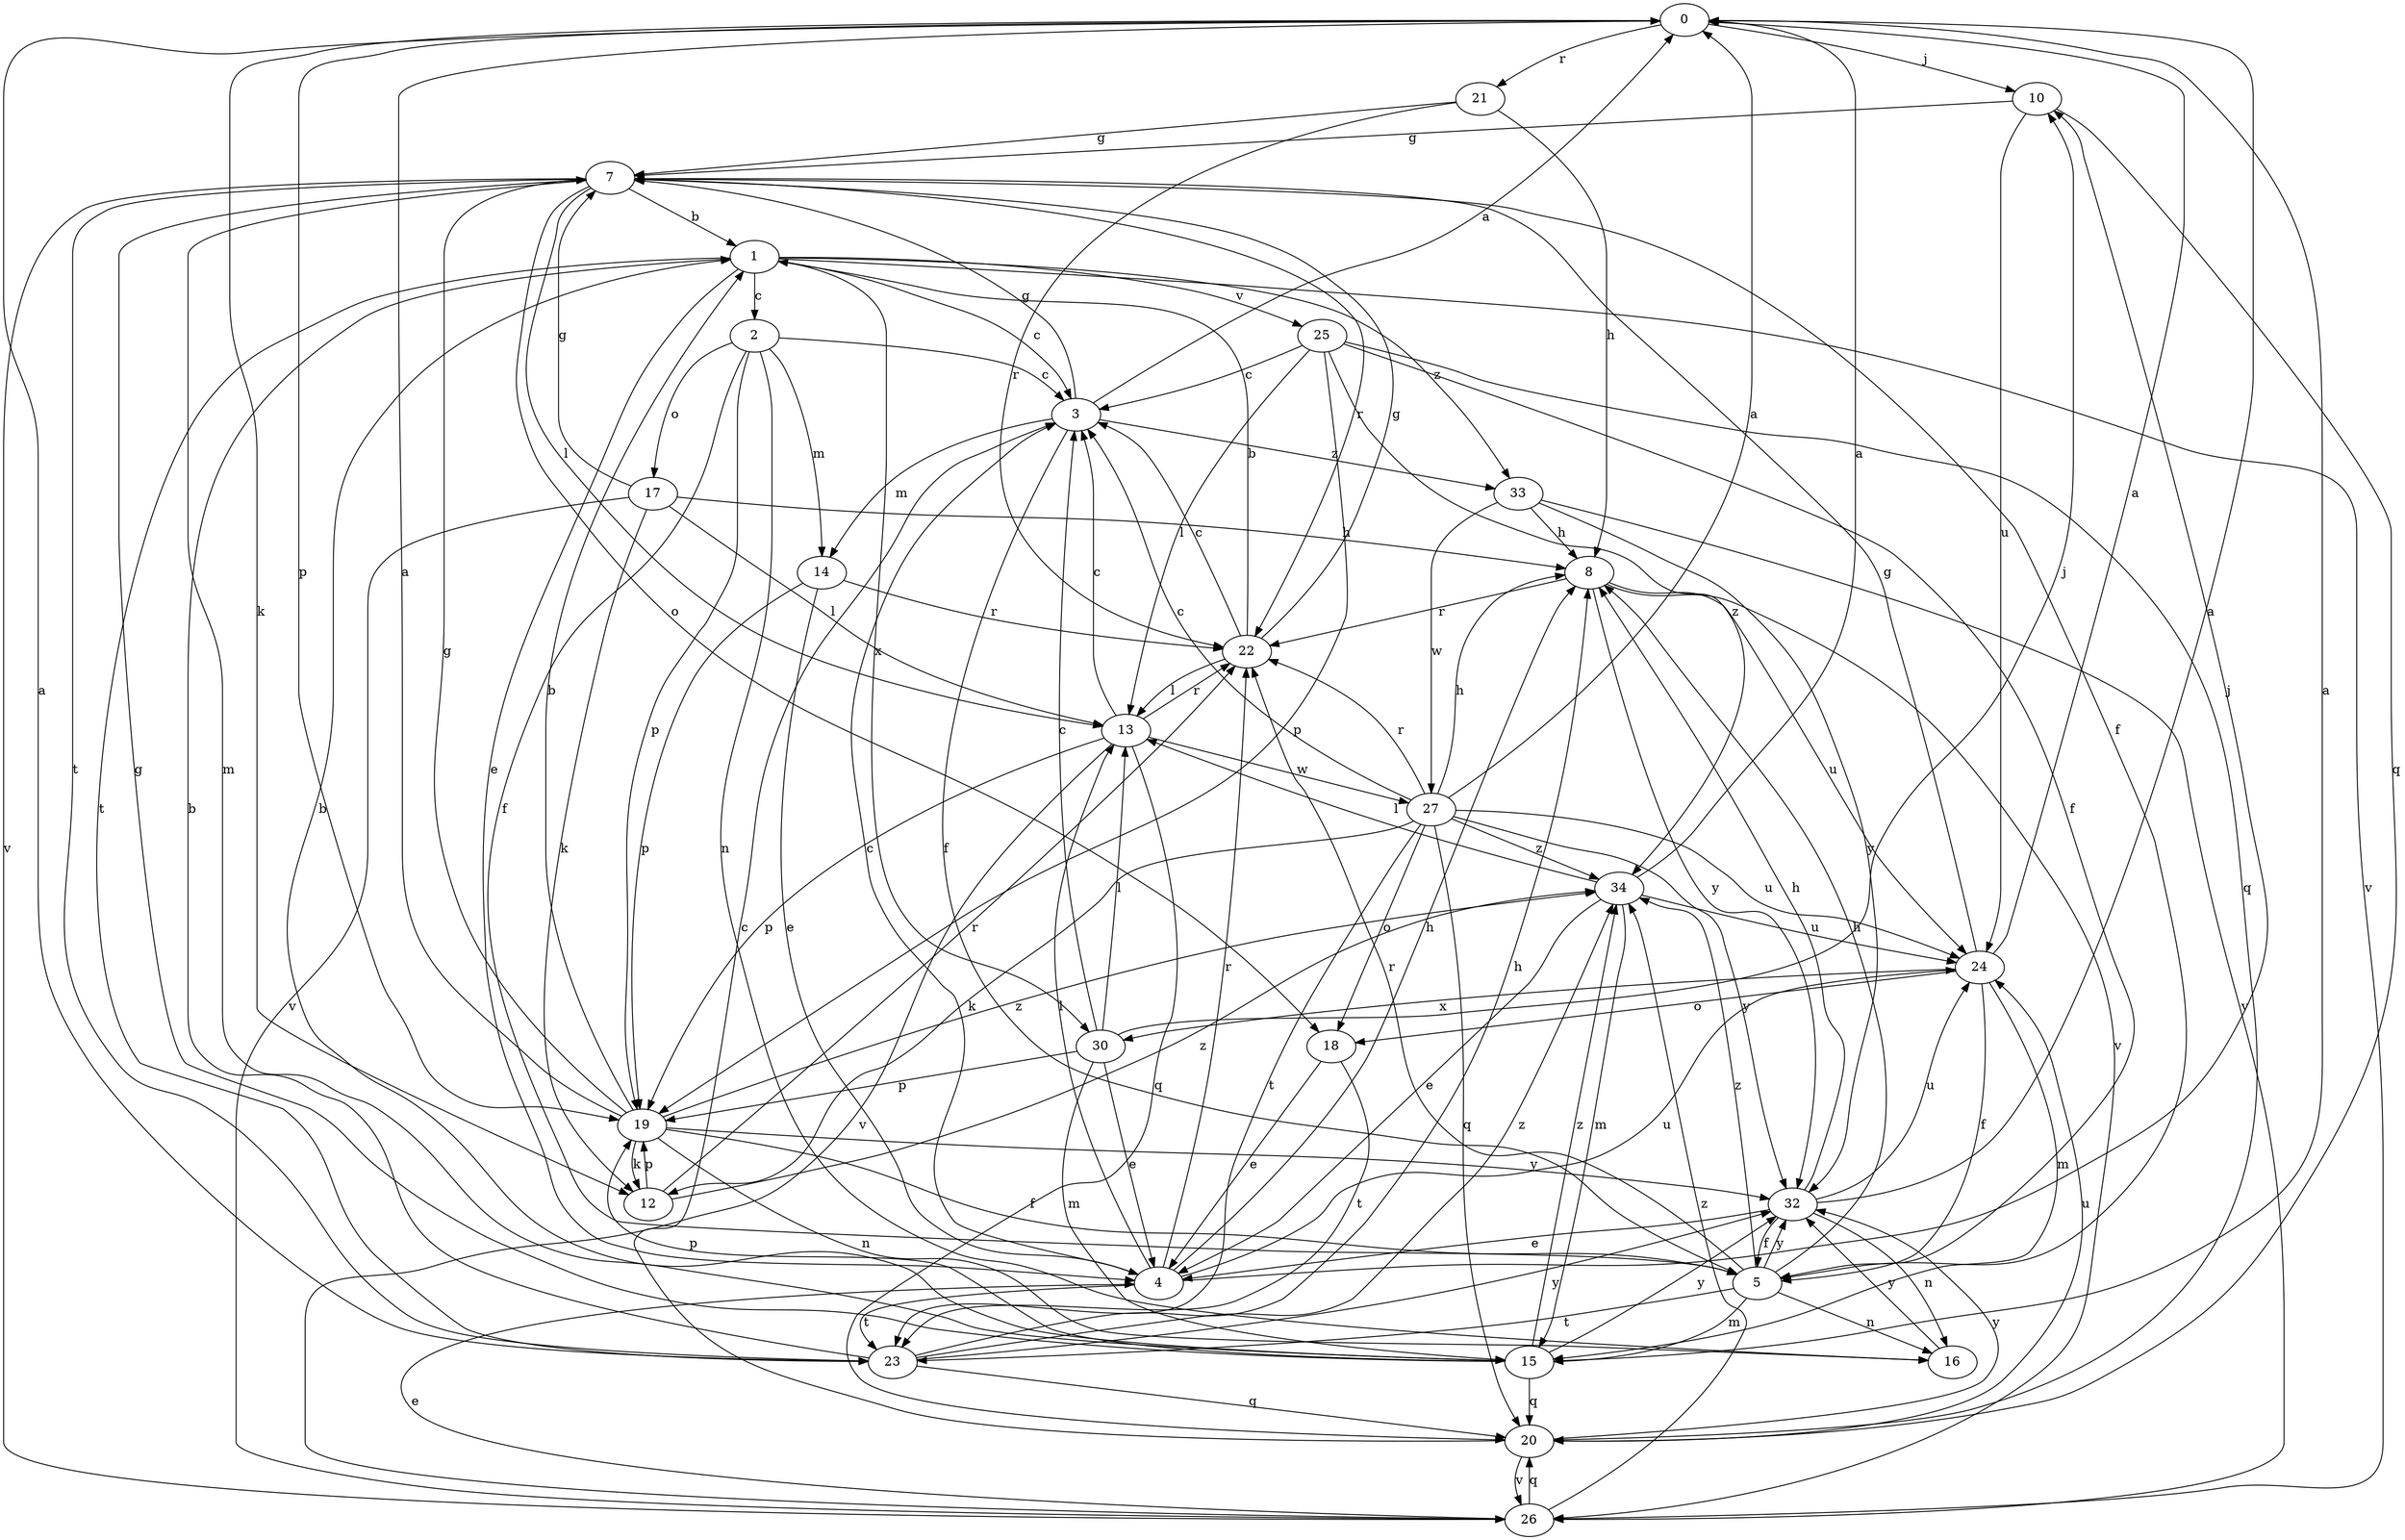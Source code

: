 strict digraph  {
0;
1;
2;
3;
4;
5;
7;
8;
10;
12;
13;
14;
15;
16;
17;
18;
19;
20;
21;
22;
23;
24;
25;
26;
27;
30;
32;
33;
34;
0 -> 10  [label=j];
0 -> 12  [label=k];
0 -> 19  [label=p];
0 -> 21  [label=r];
1 -> 2  [label=c];
1 -> 3  [label=c];
1 -> 4  [label=e];
1 -> 23  [label=t];
1 -> 25  [label=v];
1 -> 26  [label=v];
1 -> 30  [label=x];
1 -> 33  [label=z];
2 -> 3  [label=c];
2 -> 5  [label=f];
2 -> 14  [label=m];
2 -> 16  [label=n];
2 -> 17  [label=o];
2 -> 19  [label=p];
3 -> 0  [label=a];
3 -> 5  [label=f];
3 -> 7  [label=g];
3 -> 14  [label=m];
3 -> 33  [label=z];
4 -> 3  [label=c];
4 -> 8  [label=h];
4 -> 10  [label=j];
4 -> 13  [label=l];
4 -> 22  [label=r];
4 -> 23  [label=t];
4 -> 24  [label=u];
5 -> 8  [label=h];
5 -> 15  [label=m];
5 -> 16  [label=n];
5 -> 22  [label=r];
5 -> 23  [label=t];
5 -> 32  [label=y];
5 -> 34  [label=z];
7 -> 1  [label=b];
7 -> 5  [label=f];
7 -> 13  [label=l];
7 -> 15  [label=m];
7 -> 18  [label=o];
7 -> 22  [label=r];
7 -> 23  [label=t];
7 -> 26  [label=v];
8 -> 22  [label=r];
8 -> 24  [label=u];
8 -> 26  [label=v];
8 -> 32  [label=y];
10 -> 7  [label=g];
10 -> 20  [label=q];
10 -> 24  [label=u];
12 -> 19  [label=p];
12 -> 22  [label=r];
12 -> 34  [label=z];
13 -> 3  [label=c];
13 -> 19  [label=p];
13 -> 20  [label=q];
13 -> 22  [label=r];
13 -> 26  [label=v];
13 -> 27  [label=w];
14 -> 4  [label=e];
14 -> 19  [label=p];
14 -> 22  [label=r];
15 -> 0  [label=a];
15 -> 1  [label=b];
15 -> 7  [label=g];
15 -> 19  [label=p];
15 -> 20  [label=q];
15 -> 32  [label=y];
15 -> 34  [label=z];
16 -> 32  [label=y];
17 -> 7  [label=g];
17 -> 8  [label=h];
17 -> 12  [label=k];
17 -> 13  [label=l];
17 -> 26  [label=v];
18 -> 4  [label=e];
18 -> 23  [label=t];
19 -> 0  [label=a];
19 -> 1  [label=b];
19 -> 5  [label=f];
19 -> 7  [label=g];
19 -> 12  [label=k];
19 -> 16  [label=n];
19 -> 32  [label=y];
19 -> 34  [label=z];
20 -> 3  [label=c];
20 -> 24  [label=u];
20 -> 26  [label=v];
20 -> 32  [label=y];
21 -> 7  [label=g];
21 -> 8  [label=h];
21 -> 22  [label=r];
22 -> 1  [label=b];
22 -> 3  [label=c];
22 -> 7  [label=g];
22 -> 13  [label=l];
23 -> 0  [label=a];
23 -> 1  [label=b];
23 -> 8  [label=h];
23 -> 20  [label=q];
23 -> 32  [label=y];
23 -> 34  [label=z];
24 -> 0  [label=a];
24 -> 5  [label=f];
24 -> 7  [label=g];
24 -> 15  [label=m];
24 -> 18  [label=o];
24 -> 30  [label=x];
25 -> 3  [label=c];
25 -> 5  [label=f];
25 -> 13  [label=l];
25 -> 19  [label=p];
25 -> 20  [label=q];
25 -> 34  [label=z];
26 -> 4  [label=e];
26 -> 20  [label=q];
26 -> 34  [label=z];
27 -> 0  [label=a];
27 -> 3  [label=c];
27 -> 8  [label=h];
27 -> 12  [label=k];
27 -> 18  [label=o];
27 -> 20  [label=q];
27 -> 22  [label=r];
27 -> 23  [label=t];
27 -> 24  [label=u];
27 -> 32  [label=y];
27 -> 34  [label=z];
30 -> 3  [label=c];
30 -> 4  [label=e];
30 -> 10  [label=j];
30 -> 13  [label=l];
30 -> 15  [label=m];
30 -> 19  [label=p];
32 -> 0  [label=a];
32 -> 4  [label=e];
32 -> 5  [label=f];
32 -> 8  [label=h];
32 -> 16  [label=n];
32 -> 24  [label=u];
33 -> 8  [label=h];
33 -> 26  [label=v];
33 -> 27  [label=w];
33 -> 32  [label=y];
34 -> 0  [label=a];
34 -> 4  [label=e];
34 -> 13  [label=l];
34 -> 15  [label=m];
34 -> 24  [label=u];
}
